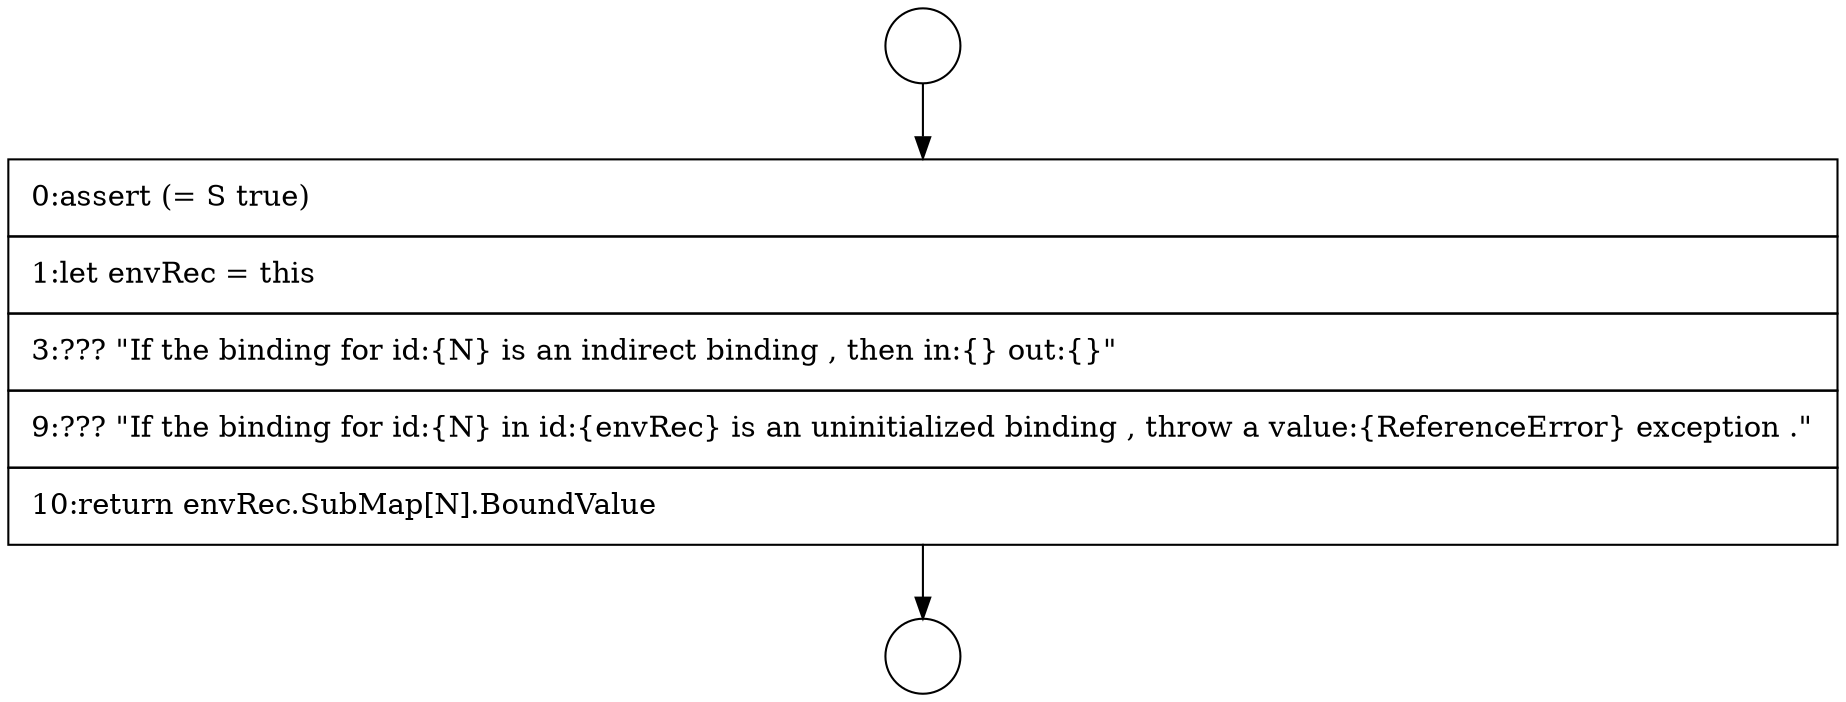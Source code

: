 digraph {
  node1366 [shape=circle label=" " color="black" fillcolor="white" style=filled]
  node1368 [shape=none, margin=0, label=<<font color="black">
    <table border="0" cellborder="1" cellspacing="0" cellpadding="10">
      <tr><td align="left">0:assert (= S true)</td></tr>
      <tr><td align="left">1:let envRec = this</td></tr>
      <tr><td align="left">3:??? &quot;If the binding for id:{N} is an indirect binding , then in:{} out:{}&quot;</td></tr>
      <tr><td align="left">9:??? &quot;If the binding for id:{N} in id:{envRec} is an uninitialized binding , throw a value:{ReferenceError} exception .&quot;</td></tr>
      <tr><td align="left">10:return envRec.SubMap[N].BoundValue</td></tr>
    </table>
  </font>> color="black" fillcolor="white" style=filled]
  node1367 [shape=circle label=" " color="black" fillcolor="white" style=filled]
  node1366 -> node1368 [ color="black"]
  node1368 -> node1367 [ color="black"]
}
